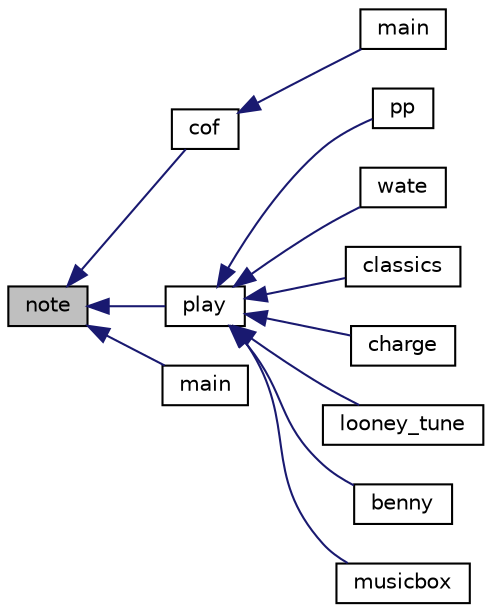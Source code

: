 digraph "note"
{
  edge [fontname="Helvetica",fontsize="10",labelfontname="Helvetica",labelfontsize="10"];
  node [fontname="Helvetica",fontsize="10",shape=record];
  rankdir="LR";
  Node1 [label="note",height=0.2,width=0.4,color="black", fillcolor="grey75", style="filled" fontcolor="black"];
  Node1 -> Node2 [dir="back",color="midnightblue",fontsize="10",style="solid"];
  Node2 [label="cof",height=0.2,width=0.4,color="black", fillcolor="white", style="filled",URL="$cof_8c.html#a554069deb0b27e12100c8fcf80e96d0d"];
  Node2 -> Node3 [dir="back",color="midnightblue",fontsize="10",style="solid"];
  Node3 [label="main",height=0.2,width=0.4,color="black", fillcolor="white", style="filled",URL="$piezo_8c.html#acdef7a1fd863a6d3770c1268cb06add3"];
  Node1 -> Node4 [dir="back",color="midnightblue",fontsize="10",style="solid"];
  Node4 [label="play",height=0.2,width=0.4,color="black", fillcolor="white", style="filled",URL="$tunes_8c.html#a61c7b7a1cc359cd0de25088e9c3d5017"];
  Node4 -> Node5 [dir="back",color="midnightblue",fontsize="10",style="solid"];
  Node5 [label="pp",height=0.2,width=0.4,color="black", fillcolor="white", style="filled",URL="$tunes_8c.html#aab385898c7322dcbfda7e057e52f33d1"];
  Node4 -> Node6 [dir="back",color="midnightblue",fontsize="10",style="solid"];
  Node6 [label="wate",height=0.2,width=0.4,color="black", fillcolor="white", style="filled",URL="$tunes_8c.html#af6d9ec9e05c437b9572aa6bd07f93100"];
  Node4 -> Node7 [dir="back",color="midnightblue",fontsize="10",style="solid"];
  Node7 [label="classics",height=0.2,width=0.4,color="black", fillcolor="white", style="filled",URL="$tunes_8c.html#a991cece580a5054465383b47cadb0535"];
  Node4 -> Node8 [dir="back",color="midnightblue",fontsize="10",style="solid"];
  Node8 [label="charge",height=0.2,width=0.4,color="black", fillcolor="white", style="filled",URL="$tunes_8c.html#a31061818a5a2cf68539ca073374286d3"];
  Node4 -> Node9 [dir="back",color="midnightblue",fontsize="10",style="solid"];
  Node9 [label="looney_tune",height=0.2,width=0.4,color="black", fillcolor="white", style="filled",URL="$tunes_8c.html#a32560516df494caa35d60ad505fb8086"];
  Node4 -> Node10 [dir="back",color="midnightblue",fontsize="10",style="solid"];
  Node10 [label="benny",height=0.2,width=0.4,color="black", fillcolor="white", style="filled",URL="$tunes_8c.html#a700ae836bbc833421cd1f7ac0f7460c4"];
  Node4 -> Node11 [dir="back",color="midnightblue",fontsize="10",style="solid"];
  Node11 [label="musicbox",height=0.2,width=0.4,color="black", fillcolor="white", style="filled",URL="$tunes_8c.html#acfec480eb7453765b7fa452e7b62f315"];
  Node1 -> Node12 [dir="back",color="midnightblue",fontsize="10",style="solid"];
  Node12 [label="main",height=0.2,width=0.4,color="black", fillcolor="white", style="filled",URL="$aie_8c.html#acdef7a1fd863a6d3770c1268cb06add3"];
}
